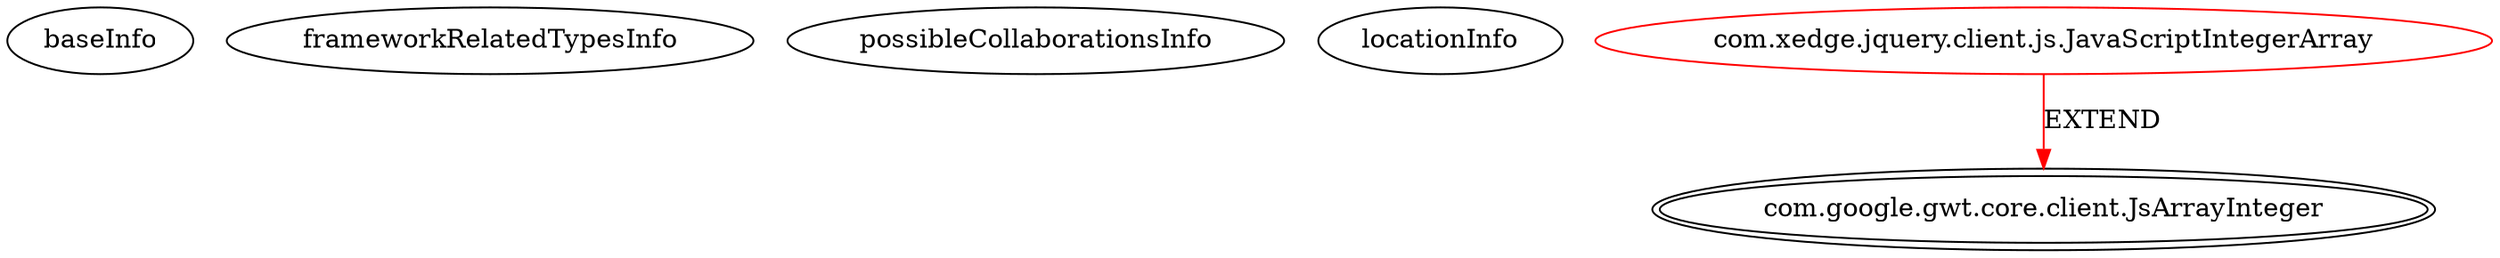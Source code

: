 digraph {
baseInfo[graphId=927,category="extension_graph",isAnonymous=false,possibleRelation=false]
frameworkRelatedTypesInfo[0="com.google.gwt.core.client.JsArrayInteger"]
possibleCollaborationsInfo[]
locationInfo[projectName="brychcy-gwt-jquery",filePath="/brychcy-gwt-jquery/gwt-jquery-master/src/com/xedge/jquery/client/js/JavaScriptIntegerArray.java",contextSignature="JavaScriptIntegerArray",graphId="927"]
0[label="com.xedge.jquery.client.js.JavaScriptIntegerArray",vertexType="ROOT_CLIENT_CLASS_DECLARATION",isFrameworkType=false,color=red]
1[label="com.google.gwt.core.client.JsArrayInteger",vertexType="FRAMEWORK_CLASS_TYPE",isFrameworkType=true,peripheries=2]
0->1[label="EXTEND",color=red]
}
